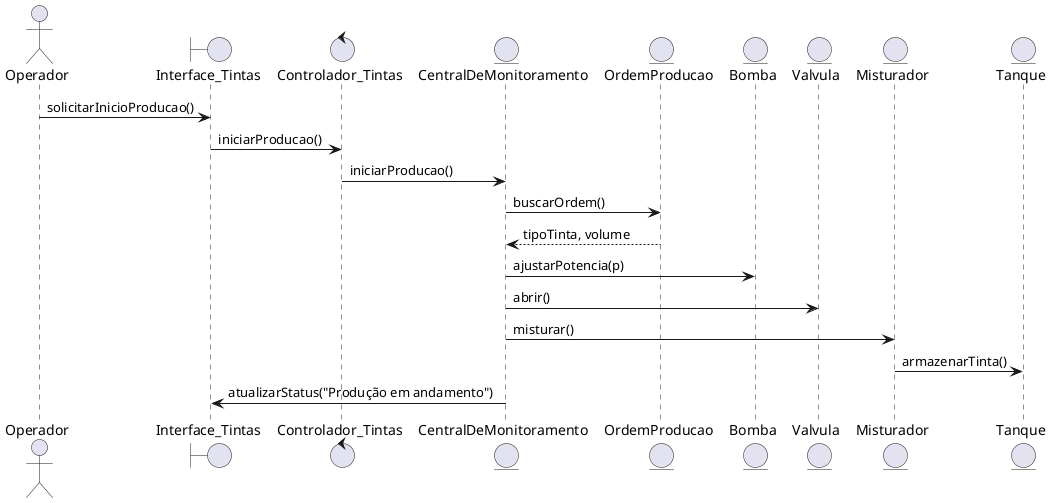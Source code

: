 @startuml
actor Operador
boundary Interface_Tintas
control Controlador_Tintas
entity CentralDeMonitoramento
entity OrdemProducao
entity Bomba
entity Valvula
entity Misturador
entity Tanque

Operador -> Interface_Tintas : solicitarInicioProducao()
Interface_Tintas -> Controlador_Tintas : iniciarProducao()
Controlador_Tintas -> CentralDeMonitoramento : iniciarProducao()

CentralDeMonitoramento -> OrdemProducao : buscarOrdem()
OrdemProducao --> CentralDeMonitoramento : tipoTinta, volume

CentralDeMonitoramento -> Bomba : ajustarPotencia(p)
CentralDeMonitoramento -> Valvula : abrir()
CentralDeMonitoramento -> Misturador : misturar()

Misturador -> Tanque : armazenarTinta()

CentralDeMonitoramento -> Interface_Tintas : atualizarStatus("Produção em andamento")

@enduml
